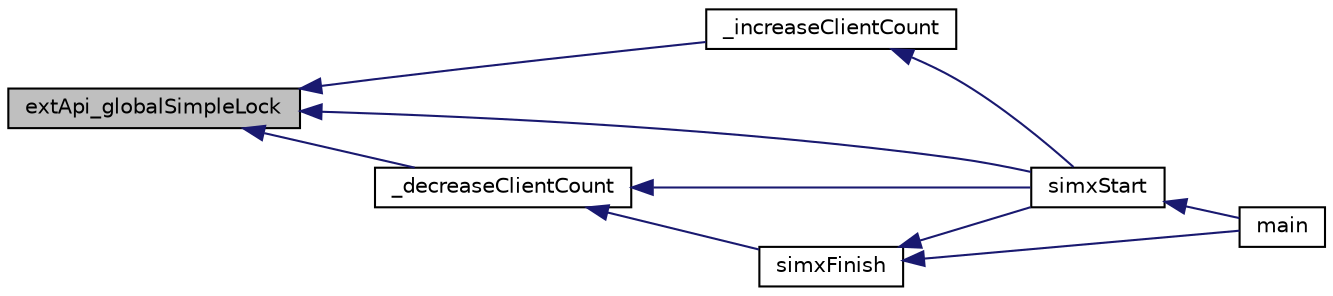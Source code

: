 digraph "extApi_globalSimpleLock"
{
  edge [fontname="Helvetica",fontsize="10",labelfontname="Helvetica",labelfontsize="10"];
  node [fontname="Helvetica",fontsize="10",shape=record];
  rankdir="LR";
  Node1 [label="extApi_globalSimpleLock",height=0.2,width=0.4,color="black", fillcolor="grey75", style="filled" fontcolor="black"];
  Node1 -> Node2 [dir="back",color="midnightblue",fontsize="10",style="solid"];
  Node2 [label="_increaseClientCount",height=0.2,width=0.4,color="black", fillcolor="white", style="filled",URL="$ext_api_8c.html#a98b72603594f5597b574935399bbc491"];
  Node2 -> Node3 [dir="back",color="midnightblue",fontsize="10",style="solid"];
  Node3 [label="simxStart",height=0.2,width=0.4,color="black", fillcolor="white", style="filled",URL="$ext_api_8h.html#af8e78f3b4698eb09fe31f59c46a4848f"];
  Node3 -> Node4 [dir="back",color="midnightblue",fontsize="10",style="solid"];
  Node4 [label="main",height=0.2,width=0.4,color="black", fillcolor="white", style="filled",URL="$brazo_8cpp.html#a0ddf1224851353fc92bfbff6f499fa97"];
  Node1 -> Node5 [dir="back",color="midnightblue",fontsize="10",style="solid"];
  Node5 [label="_decreaseClientCount",height=0.2,width=0.4,color="black", fillcolor="white", style="filled",URL="$ext_api_8c.html#ad4bccb7d96f6831cdc4ee9a4c2daf245"];
  Node5 -> Node3 [dir="back",color="midnightblue",fontsize="10",style="solid"];
  Node5 -> Node6 [dir="back",color="midnightblue",fontsize="10",style="solid"];
  Node6 [label="simxFinish",height=0.2,width=0.4,color="black", fillcolor="white", style="filled",URL="$ext_api_8h.html#a1ef5e6857ae562f0e910d471ea683202"];
  Node6 -> Node4 [dir="back",color="midnightblue",fontsize="10",style="solid"];
  Node6 -> Node3 [dir="back",color="midnightblue",fontsize="10",style="solid"];
  Node1 -> Node3 [dir="back",color="midnightblue",fontsize="10",style="solid"];
}
